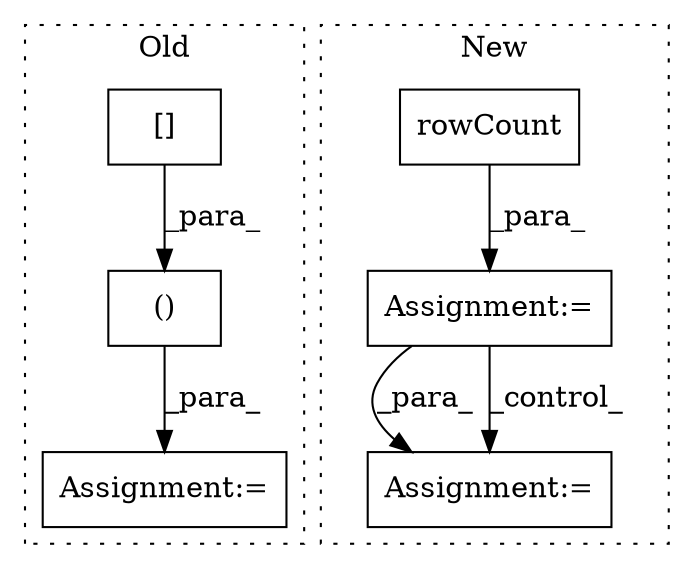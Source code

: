 digraph G {
subgraph cluster0 {
1 [label="()" a="106" s="4674" l="147" shape="box"];
3 [label="[]" a="2" s="4758,4819" l="30,2" shape="box"];
5 [label="Assignment:=" a="7" s="4627" l="2" shape="box"];
label = "Old";
style="dotted";
}
subgraph cluster1 {
2 [label="rowCount" a="32" s="5661" l="10" shape="box"];
4 [label="Assignment:=" a="7" s="5686" l="1" shape="box"];
6 [label="Assignment:=" a="7" s="5577,5672" l="53,2" shape="box"];
label = "New";
style="dotted";
}
1 -> 5 [label="_para_"];
2 -> 6 [label="_para_"];
3 -> 1 [label="_para_"];
6 -> 4 [label="_para_"];
6 -> 4 [label="_control_"];
}